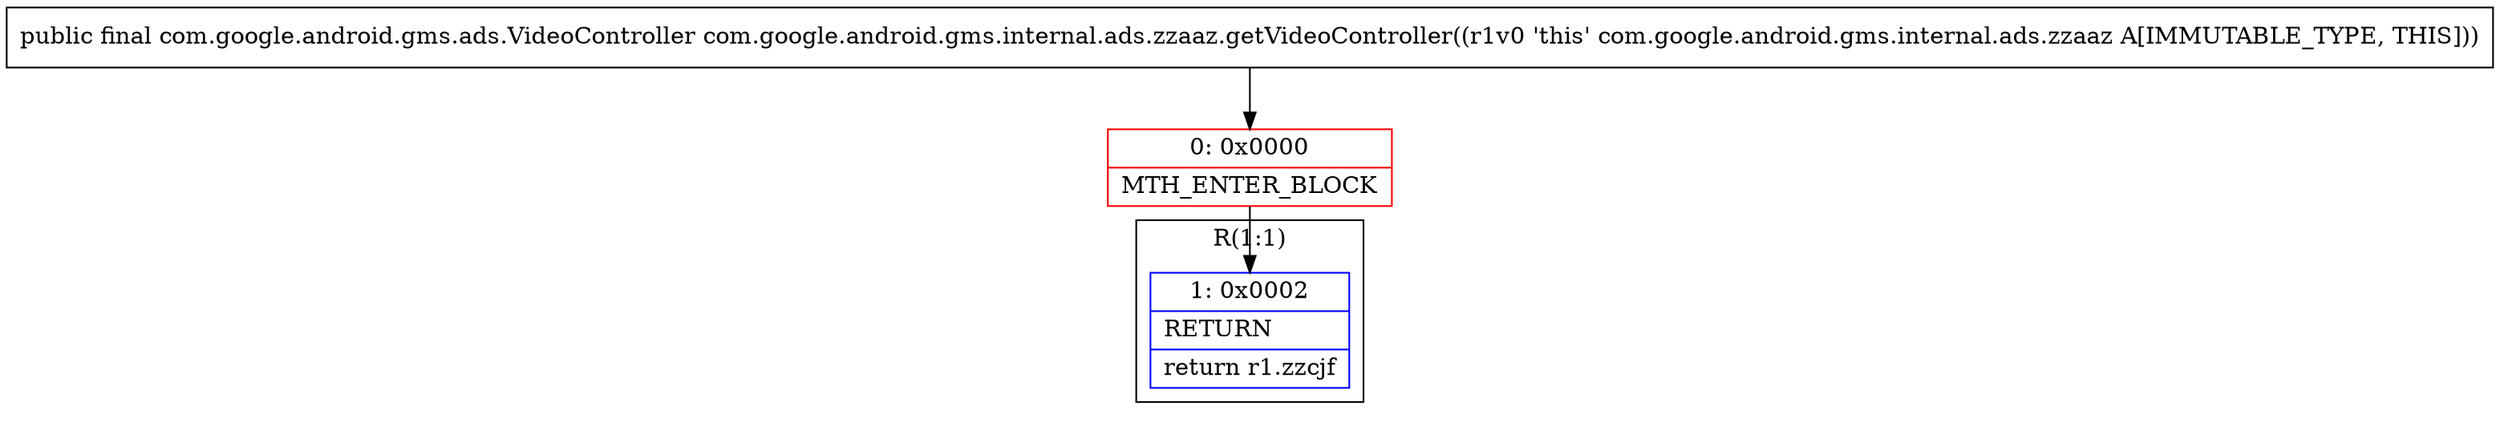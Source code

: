 digraph "CFG forcom.google.android.gms.internal.ads.zzaaz.getVideoController()Lcom\/google\/android\/gms\/ads\/VideoController;" {
subgraph cluster_Region_2146402105 {
label = "R(1:1)";
node [shape=record,color=blue];
Node_1 [shape=record,label="{1\:\ 0x0002|RETURN\l|return r1.zzcjf\l}"];
}
Node_0 [shape=record,color=red,label="{0\:\ 0x0000|MTH_ENTER_BLOCK\l}"];
MethodNode[shape=record,label="{public final com.google.android.gms.ads.VideoController com.google.android.gms.internal.ads.zzaaz.getVideoController((r1v0 'this' com.google.android.gms.internal.ads.zzaaz A[IMMUTABLE_TYPE, THIS])) }"];
MethodNode -> Node_0;
Node_0 -> Node_1;
}

